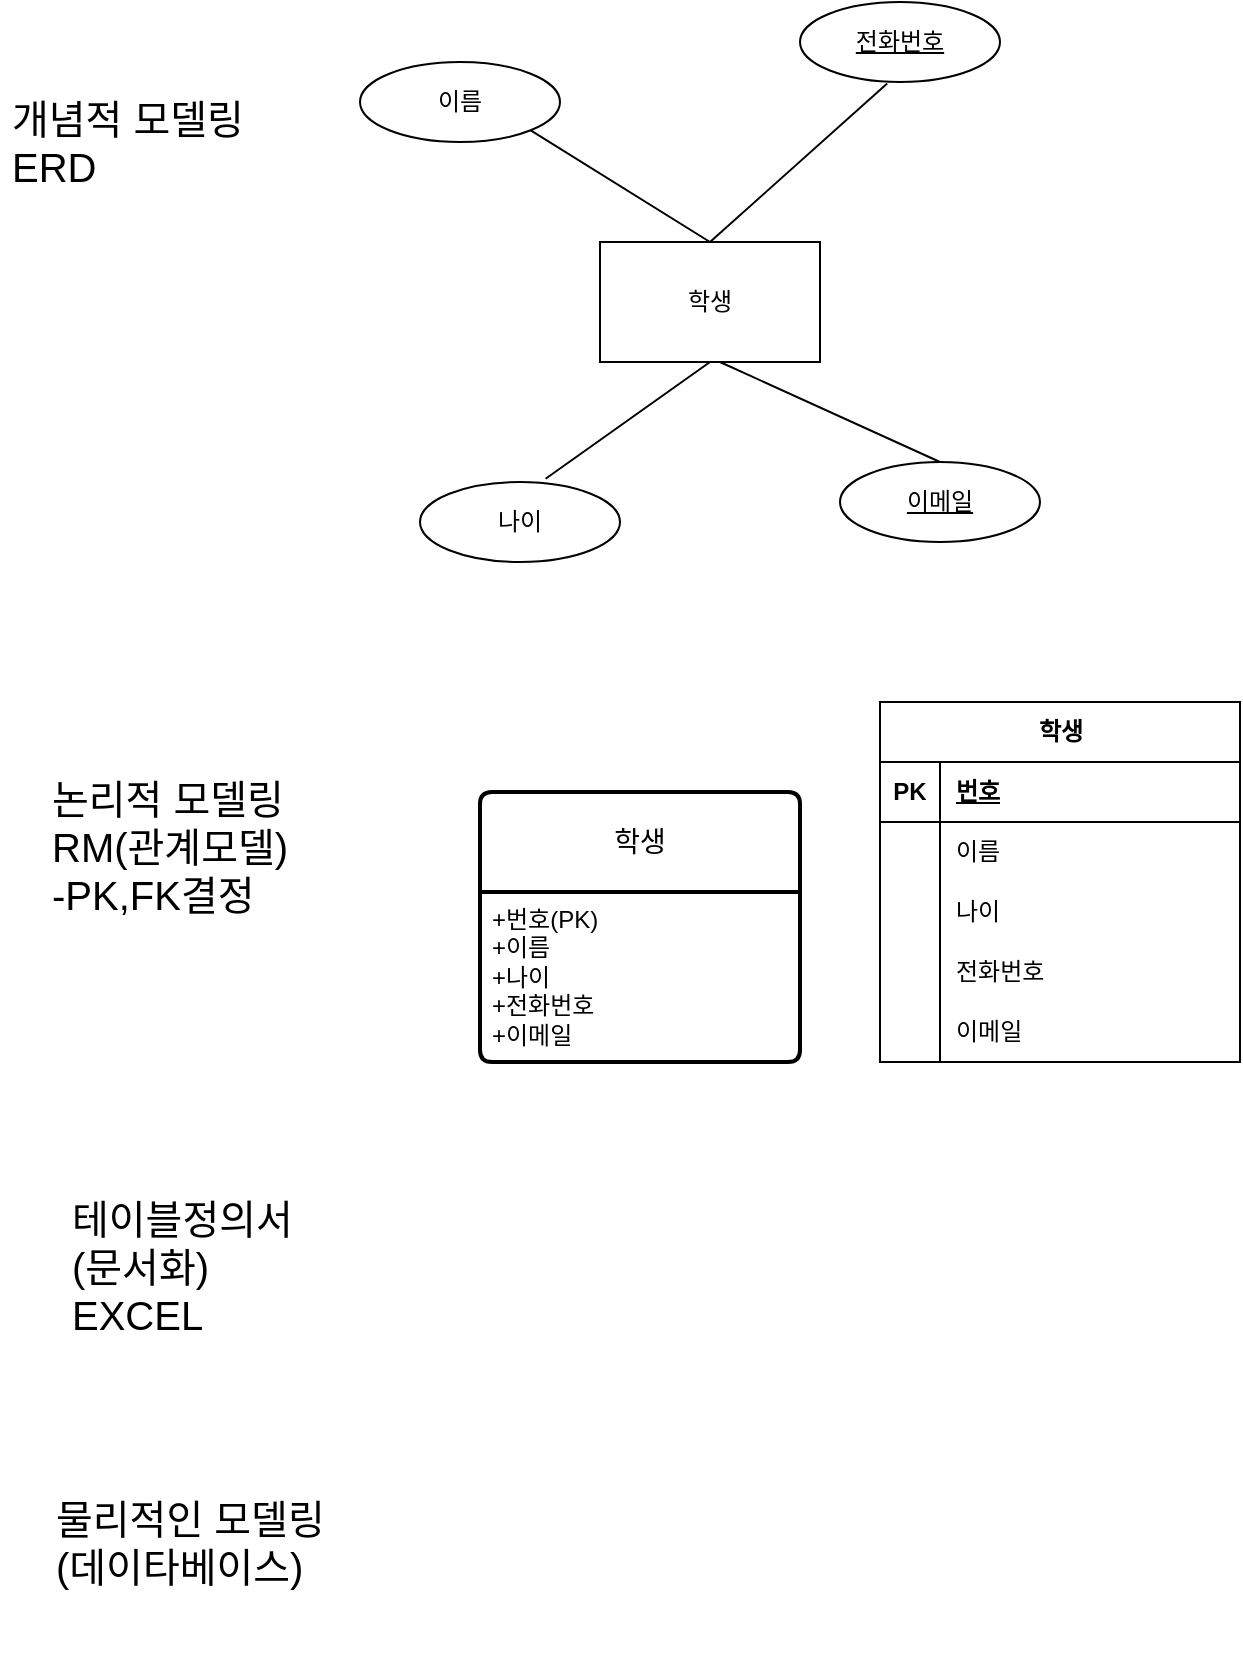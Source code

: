 <mxfile version="22.1.16" type="github">
  <diagram name="페이지-1" id="ka250xLzCH_ROZzLTwh6">
    <mxGraphModel dx="1050" dy="522" grid="1" gridSize="10" guides="1" tooltips="1" connect="1" arrows="1" fold="1" page="1" pageScale="1" pageWidth="827" pageHeight="1169" math="0" shadow="0">
      <root>
        <mxCell id="0" />
        <mxCell id="1" parent="0" />
        <mxCell id="yv5QeFuO-cVX6Q6tkTs4-1" value="학생" style="whiteSpace=wrap;html=1;align=center;" vertex="1" parent="1">
          <mxGeometry x="360" y="250" width="110" height="60" as="geometry" />
        </mxCell>
        <mxCell id="yv5QeFuO-cVX6Q6tkTs4-3" value="이름" style="ellipse;whiteSpace=wrap;html=1;align=center;" vertex="1" parent="1">
          <mxGeometry x="240" y="160" width="100" height="40" as="geometry" />
        </mxCell>
        <mxCell id="yv5QeFuO-cVX6Q6tkTs4-4" value="" style="endArrow=none;html=1;rounded=0;exitX=1;exitY=1;exitDx=0;exitDy=0;entryX=0.5;entryY=0;entryDx=0;entryDy=0;" edge="1" parent="1" source="yv5QeFuO-cVX6Q6tkTs4-3" target="yv5QeFuO-cVX6Q6tkTs4-1">
          <mxGeometry relative="1" as="geometry">
            <mxPoint x="330" y="270" as="sourcePoint" />
            <mxPoint x="490" y="270" as="targetPoint" />
          </mxGeometry>
        </mxCell>
        <mxCell id="yv5QeFuO-cVX6Q6tkTs4-6" value="전화번호" style="ellipse;whiteSpace=wrap;html=1;align=center;fontStyle=4;" vertex="1" parent="1">
          <mxGeometry x="460" y="130" width="100" height="40" as="geometry" />
        </mxCell>
        <mxCell id="yv5QeFuO-cVX6Q6tkTs4-8" value="" style="endArrow=none;html=1;rounded=0;entryX=0.436;entryY=1.02;entryDx=0;entryDy=0;entryPerimeter=0;exitX=0.5;exitY=0;exitDx=0;exitDy=0;" edge="1" parent="1" source="yv5QeFuO-cVX6Q6tkTs4-1" target="yv5QeFuO-cVX6Q6tkTs4-6">
          <mxGeometry relative="1" as="geometry">
            <mxPoint x="330" y="270" as="sourcePoint" />
            <mxPoint x="490" y="270" as="targetPoint" />
          </mxGeometry>
        </mxCell>
        <mxCell id="yv5QeFuO-cVX6Q6tkTs4-10" value="나이" style="ellipse;whiteSpace=wrap;html=1;align=center;" vertex="1" parent="1">
          <mxGeometry x="270" y="370" width="100" height="40" as="geometry" />
        </mxCell>
        <mxCell id="yv5QeFuO-cVX6Q6tkTs4-11" value="" style="endArrow=none;html=1;rounded=0;exitX=0.628;exitY=-0.04;exitDx=0;exitDy=0;exitPerimeter=0;entryX=0.5;entryY=1;entryDx=0;entryDy=0;" edge="1" parent="1" source="yv5QeFuO-cVX6Q6tkTs4-10" target="yv5QeFuO-cVX6Q6tkTs4-1">
          <mxGeometry relative="1" as="geometry">
            <mxPoint x="330" y="270" as="sourcePoint" />
            <mxPoint x="490" y="270" as="targetPoint" />
          </mxGeometry>
        </mxCell>
        <mxCell id="yv5QeFuO-cVX6Q6tkTs4-12" value="&lt;u&gt;이메일&lt;/u&gt;" style="ellipse;whiteSpace=wrap;html=1;align=center;" vertex="1" parent="1">
          <mxGeometry x="480" y="360" width="100" height="40" as="geometry" />
        </mxCell>
        <mxCell id="yv5QeFuO-cVX6Q6tkTs4-13" value="" style="endArrow=none;html=1;rounded=0;entryX=0.5;entryY=0;entryDx=0;entryDy=0;" edge="1" parent="1" target="yv5QeFuO-cVX6Q6tkTs4-12">
          <mxGeometry relative="1" as="geometry">
            <mxPoint x="420" y="310" as="sourcePoint" />
            <mxPoint x="490" y="270" as="targetPoint" />
          </mxGeometry>
        </mxCell>
        <mxCell id="yv5QeFuO-cVX6Q6tkTs4-14" value="학생" style="swimlane;childLayout=stackLayout;horizontal=1;startSize=50;horizontalStack=0;rounded=1;fontSize=14;fontStyle=0;strokeWidth=2;resizeParent=0;resizeLast=1;shadow=0;dashed=0;align=center;arcSize=4;whiteSpace=wrap;html=1;" vertex="1" parent="1">
          <mxGeometry x="300" y="525" width="160" height="135" as="geometry" />
        </mxCell>
        <mxCell id="yv5QeFuO-cVX6Q6tkTs4-15" value="+번호(PK)&lt;br&gt;+이름&lt;br&gt;+나이&lt;br&gt;+전화번호&lt;br&gt;+이메일" style="align=left;strokeColor=none;fillColor=none;spacingLeft=4;fontSize=12;verticalAlign=top;resizable=0;rotatable=0;part=1;html=1;" vertex="1" parent="yv5QeFuO-cVX6Q6tkTs4-14">
          <mxGeometry y="50" width="160" height="85" as="geometry" />
        </mxCell>
        <mxCell id="yv5QeFuO-cVX6Q6tkTs4-16" value="학생" style="shape=table;startSize=30;container=1;collapsible=1;childLayout=tableLayout;fixedRows=1;rowLines=0;fontStyle=1;align=center;resizeLast=1;html=1;" vertex="1" parent="1">
          <mxGeometry x="500" y="480" width="180" height="180" as="geometry" />
        </mxCell>
        <mxCell id="yv5QeFuO-cVX6Q6tkTs4-17" value="" style="shape=tableRow;horizontal=0;startSize=0;swimlaneHead=0;swimlaneBody=0;fillColor=none;collapsible=0;dropTarget=0;points=[[0,0.5],[1,0.5]];portConstraint=eastwest;top=0;left=0;right=0;bottom=1;" vertex="1" parent="yv5QeFuO-cVX6Q6tkTs4-16">
          <mxGeometry y="30" width="180" height="30" as="geometry" />
        </mxCell>
        <mxCell id="yv5QeFuO-cVX6Q6tkTs4-18" value="PK" style="shape=partialRectangle;connectable=0;fillColor=none;top=0;left=0;bottom=0;right=0;fontStyle=1;overflow=hidden;whiteSpace=wrap;html=1;" vertex="1" parent="yv5QeFuO-cVX6Q6tkTs4-17">
          <mxGeometry width="30" height="30" as="geometry">
            <mxRectangle width="30" height="30" as="alternateBounds" />
          </mxGeometry>
        </mxCell>
        <mxCell id="yv5QeFuO-cVX6Q6tkTs4-19" value="번호" style="shape=partialRectangle;connectable=0;fillColor=none;top=0;left=0;bottom=0;right=0;align=left;spacingLeft=6;fontStyle=5;overflow=hidden;whiteSpace=wrap;html=1;" vertex="1" parent="yv5QeFuO-cVX6Q6tkTs4-17">
          <mxGeometry x="30" width="150" height="30" as="geometry">
            <mxRectangle width="150" height="30" as="alternateBounds" />
          </mxGeometry>
        </mxCell>
        <mxCell id="yv5QeFuO-cVX6Q6tkTs4-20" value="" style="shape=tableRow;horizontal=0;startSize=0;swimlaneHead=0;swimlaneBody=0;fillColor=none;collapsible=0;dropTarget=0;points=[[0,0.5],[1,0.5]];portConstraint=eastwest;top=0;left=0;right=0;bottom=0;" vertex="1" parent="yv5QeFuO-cVX6Q6tkTs4-16">
          <mxGeometry y="60" width="180" height="30" as="geometry" />
        </mxCell>
        <mxCell id="yv5QeFuO-cVX6Q6tkTs4-21" value="" style="shape=partialRectangle;connectable=0;fillColor=none;top=0;left=0;bottom=0;right=0;editable=1;overflow=hidden;whiteSpace=wrap;html=1;" vertex="1" parent="yv5QeFuO-cVX6Q6tkTs4-20">
          <mxGeometry width="30" height="30" as="geometry">
            <mxRectangle width="30" height="30" as="alternateBounds" />
          </mxGeometry>
        </mxCell>
        <mxCell id="yv5QeFuO-cVX6Q6tkTs4-22" value="이름" style="shape=partialRectangle;connectable=0;fillColor=none;top=0;left=0;bottom=0;right=0;align=left;spacingLeft=6;overflow=hidden;whiteSpace=wrap;html=1;" vertex="1" parent="yv5QeFuO-cVX6Q6tkTs4-20">
          <mxGeometry x="30" width="150" height="30" as="geometry">
            <mxRectangle width="150" height="30" as="alternateBounds" />
          </mxGeometry>
        </mxCell>
        <mxCell id="yv5QeFuO-cVX6Q6tkTs4-23" value="" style="shape=tableRow;horizontal=0;startSize=0;swimlaneHead=0;swimlaneBody=0;fillColor=none;collapsible=0;dropTarget=0;points=[[0,0.5],[1,0.5]];portConstraint=eastwest;top=0;left=0;right=0;bottom=0;" vertex="1" parent="yv5QeFuO-cVX6Q6tkTs4-16">
          <mxGeometry y="90" width="180" height="30" as="geometry" />
        </mxCell>
        <mxCell id="yv5QeFuO-cVX6Q6tkTs4-24" value="" style="shape=partialRectangle;connectable=0;fillColor=none;top=0;left=0;bottom=0;right=0;editable=1;overflow=hidden;whiteSpace=wrap;html=1;" vertex="1" parent="yv5QeFuO-cVX6Q6tkTs4-23">
          <mxGeometry width="30" height="30" as="geometry">
            <mxRectangle width="30" height="30" as="alternateBounds" />
          </mxGeometry>
        </mxCell>
        <mxCell id="yv5QeFuO-cVX6Q6tkTs4-25" value="나이" style="shape=partialRectangle;connectable=0;fillColor=none;top=0;left=0;bottom=0;right=0;align=left;spacingLeft=6;overflow=hidden;whiteSpace=wrap;html=1;" vertex="1" parent="yv5QeFuO-cVX6Q6tkTs4-23">
          <mxGeometry x="30" width="150" height="30" as="geometry">
            <mxRectangle width="150" height="30" as="alternateBounds" />
          </mxGeometry>
        </mxCell>
        <mxCell id="yv5QeFuO-cVX6Q6tkTs4-26" value="" style="shape=tableRow;horizontal=0;startSize=0;swimlaneHead=0;swimlaneBody=0;fillColor=none;collapsible=0;dropTarget=0;points=[[0,0.5],[1,0.5]];portConstraint=eastwest;top=0;left=0;right=0;bottom=0;" vertex="1" parent="yv5QeFuO-cVX6Q6tkTs4-16">
          <mxGeometry y="120" width="180" height="30" as="geometry" />
        </mxCell>
        <mxCell id="yv5QeFuO-cVX6Q6tkTs4-27" value="" style="shape=partialRectangle;connectable=0;fillColor=none;top=0;left=0;bottom=0;right=0;editable=1;overflow=hidden;whiteSpace=wrap;html=1;" vertex="1" parent="yv5QeFuO-cVX6Q6tkTs4-26">
          <mxGeometry width="30" height="30" as="geometry">
            <mxRectangle width="30" height="30" as="alternateBounds" />
          </mxGeometry>
        </mxCell>
        <mxCell id="yv5QeFuO-cVX6Q6tkTs4-28" value="전화번호" style="shape=partialRectangle;connectable=0;fillColor=none;top=0;left=0;bottom=0;right=0;align=left;spacingLeft=6;overflow=hidden;whiteSpace=wrap;html=1;" vertex="1" parent="yv5QeFuO-cVX6Q6tkTs4-26">
          <mxGeometry x="30" width="150" height="30" as="geometry">
            <mxRectangle width="150" height="30" as="alternateBounds" />
          </mxGeometry>
        </mxCell>
        <mxCell id="yv5QeFuO-cVX6Q6tkTs4-29" value="" style="shape=tableRow;horizontal=0;startSize=0;swimlaneHead=0;swimlaneBody=0;fillColor=none;collapsible=0;dropTarget=0;points=[[0,0.5],[1,0.5]];portConstraint=eastwest;top=0;left=0;right=0;bottom=0;" vertex="1" parent="yv5QeFuO-cVX6Q6tkTs4-16">
          <mxGeometry y="150" width="180" height="30" as="geometry" />
        </mxCell>
        <mxCell id="yv5QeFuO-cVX6Q6tkTs4-30" value="" style="shape=partialRectangle;connectable=0;fillColor=none;top=0;left=0;bottom=0;right=0;editable=1;overflow=hidden;whiteSpace=wrap;html=1;" vertex="1" parent="yv5QeFuO-cVX6Q6tkTs4-29">
          <mxGeometry width="30" height="30" as="geometry">
            <mxRectangle width="30" height="30" as="alternateBounds" />
          </mxGeometry>
        </mxCell>
        <mxCell id="yv5QeFuO-cVX6Q6tkTs4-31" value="이메일" style="shape=partialRectangle;connectable=0;fillColor=none;top=0;left=0;bottom=0;right=0;align=left;spacingLeft=6;overflow=hidden;whiteSpace=wrap;html=1;" vertex="1" parent="yv5QeFuO-cVX6Q6tkTs4-29">
          <mxGeometry x="30" width="150" height="30" as="geometry">
            <mxRectangle width="150" height="30" as="alternateBounds" />
          </mxGeometry>
        </mxCell>
        <mxCell id="yv5QeFuO-cVX6Q6tkTs4-34" value="&lt;font style=&quot;font-size: 20px;&quot;&gt;개념적 모델링&lt;br&gt;ERD&lt;/font&gt;" style="text;strokeColor=none;fillColor=none;spacingLeft=4;spacingRight=4;overflow=hidden;rotatable=0;points=[[0,0.5],[1,0.5]];portConstraint=eastwest;fontSize=12;whiteSpace=wrap;html=1;" vertex="1" parent="1">
          <mxGeometry x="60" y="170" width="140" height="80" as="geometry" />
        </mxCell>
        <mxCell id="yv5QeFuO-cVX6Q6tkTs4-35" value="&lt;font style=&quot;font-size: 20px;&quot;&gt;논리적 모델링&lt;br&gt;RM(관계모델)&lt;br&gt;-PK,FK결정&lt;br&gt;&lt;/font&gt;" style="text;strokeColor=none;fillColor=none;spacingLeft=4;spacingRight=4;overflow=hidden;rotatable=0;points=[[0,0.5],[1,0.5]];portConstraint=eastwest;fontSize=12;whiteSpace=wrap;html=1;" vertex="1" parent="1">
          <mxGeometry x="80" y="510" width="140" height="80" as="geometry" />
        </mxCell>
        <mxCell id="yv5QeFuO-cVX6Q6tkTs4-36" value="&lt;font style=&quot;font-size: 20px;&quot;&gt;테이블정의서(문서화)&lt;br&gt;&lt;span style=&quot;font-size: 20px;&quot;&gt;EXCEL&lt;/span&gt;&lt;br&gt;&lt;/font&gt;" style="text;strokeColor=none;fillColor=none;spacingLeft=4;spacingRight=4;overflow=hidden;rotatable=0;points=[[0,0.5],[1,0.5]];portConstraint=eastwest;fontSize=12;whiteSpace=wrap;html=1;" vertex="1" parent="1">
          <mxGeometry x="90" y="720" width="140" height="80" as="geometry" />
        </mxCell>
        <mxCell id="yv5QeFuO-cVX6Q6tkTs4-37" value="&lt;font style=&quot;font-size: 20px;&quot;&gt;물리적인 모델링&lt;br&gt;(데이타베이스)&lt;/font&gt;" style="text;strokeColor=none;fillColor=none;spacingLeft=4;spacingRight=4;overflow=hidden;rotatable=0;points=[[0,0.5],[1,0.5]];portConstraint=eastwest;fontSize=12;whiteSpace=wrap;html=1;" vertex="1" parent="1">
          <mxGeometry x="82" y="870" width="180" height="90" as="geometry" />
        </mxCell>
      </root>
    </mxGraphModel>
  </diagram>
</mxfile>
